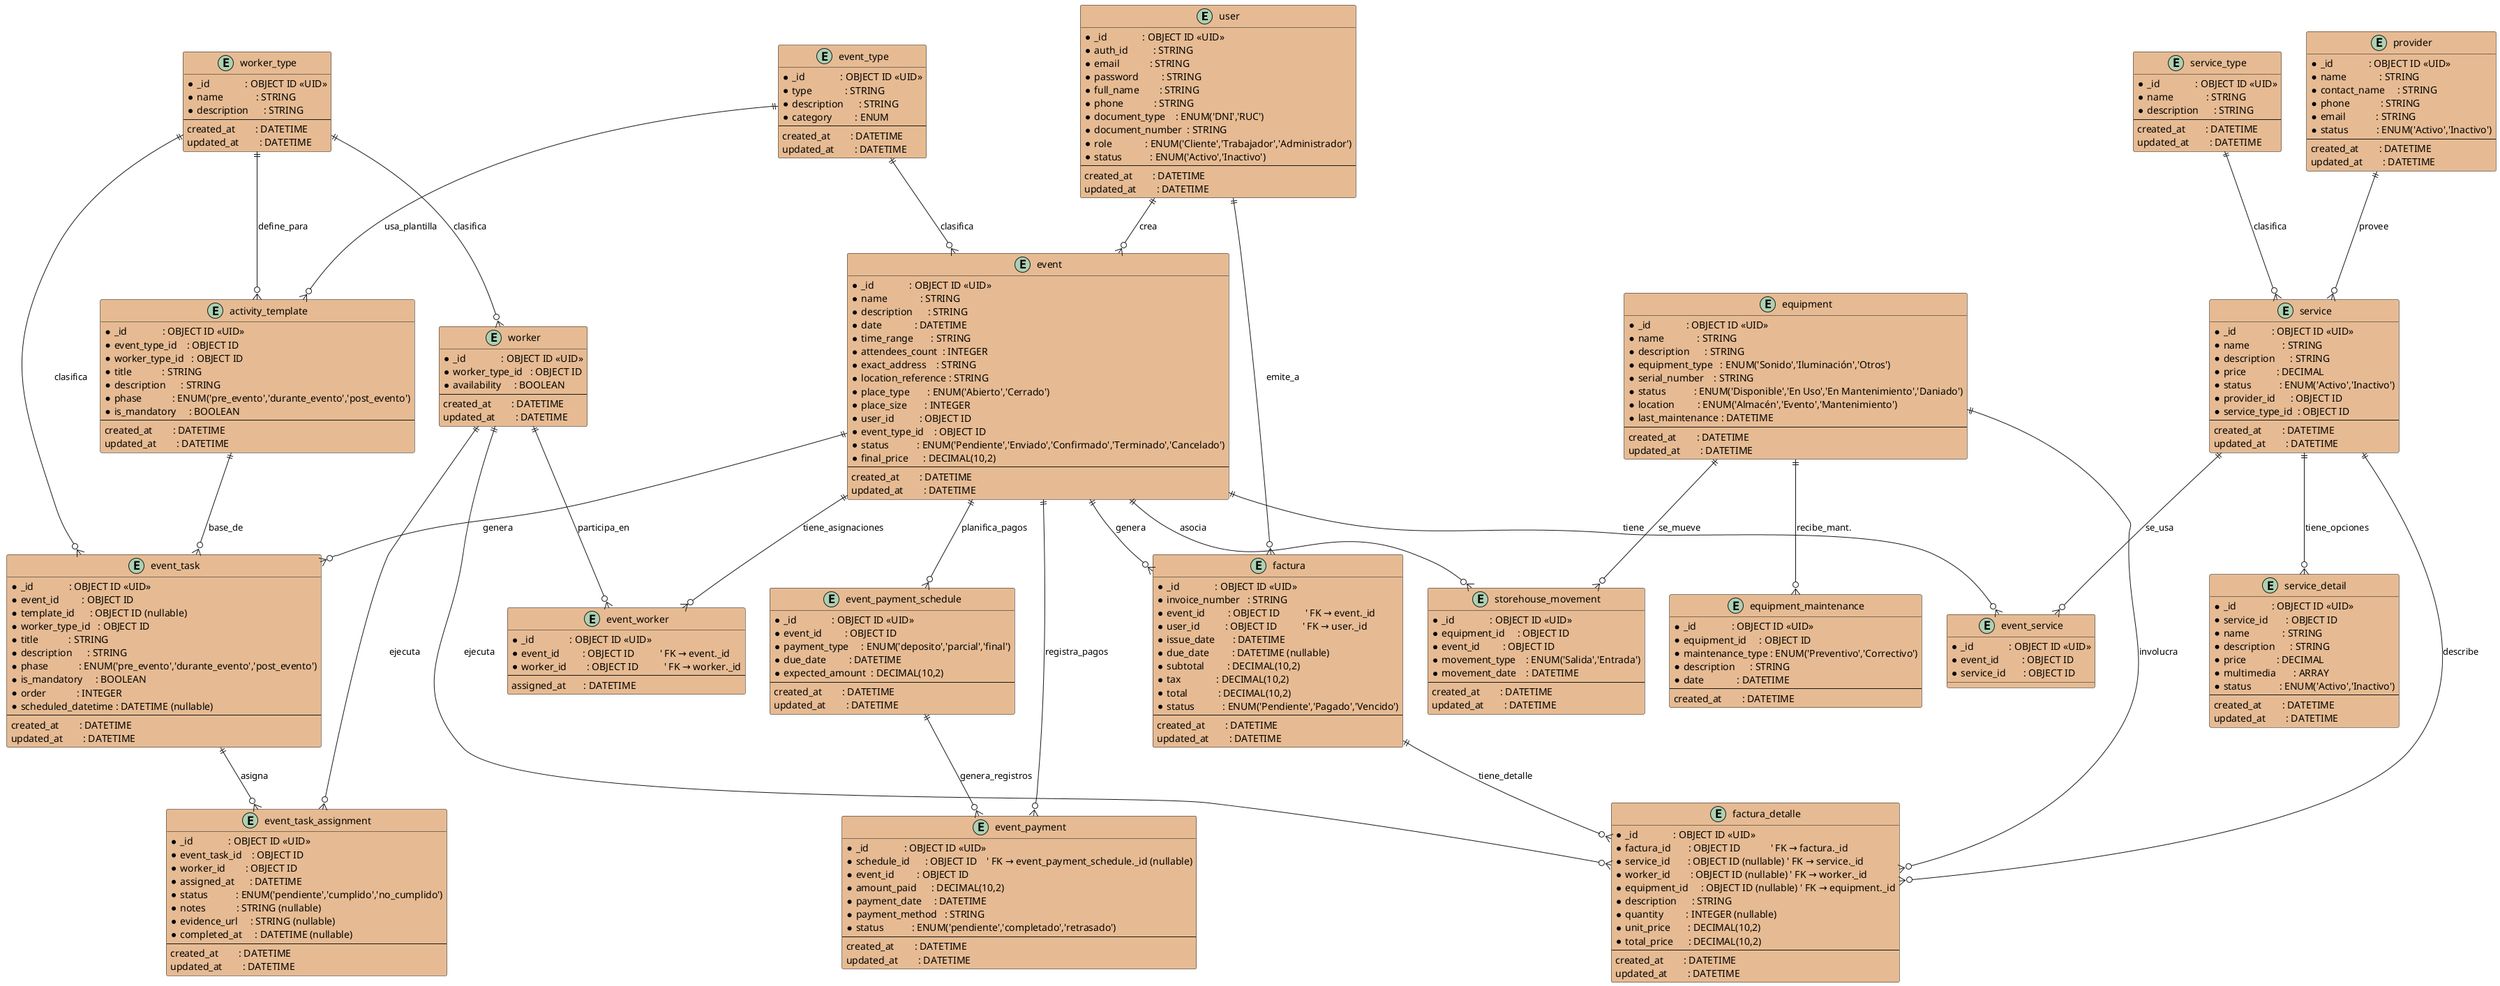 @startuml levelmusic_diagram

'-----------------------------
' Entities
'-----------------------------

entity user #E6BB93 {
  * _id              : OBJECT ID <<UID>>
  * auth_id          : STRING
  * email            : STRING
  * password         : STRING
  * full_name        : STRING
  * phone            : STRING
  * document_type    : ENUM('DNI','RUC')
  * document_number  : STRING
  * role             : ENUM('Cliente','Trabajador','Administrador')
  * status           : ENUM('Activo','Inactivo')
  --
  created_at        : DATETIME
  updated_at        : DATETIME
}

entity event_type #E6BB93 {
  * _id              : OBJECT ID <<UID>>
  * type             : STRING
  * description      : STRING
  * category         : ENUM
  --
  created_at        : DATETIME
  updated_at        : DATETIME
}

entity event #E6BB93 {
  * _id              : OBJECT ID <<UID>>
  * name             : STRING
  * description      : STRING
  * date             : DATETIME
  * time_range       : STRING
  * attendees_count  : INTEGER
  * exact_address    : STRING
  * location_reference : STRING
  * place_type       : ENUM('Abierto','Cerrado')
  * place_size       : INTEGER
  * user_id          : OBJECT ID
  * event_type_id    : OBJECT ID
  * status           : ENUM('Pendiente','Enviado','Confirmado','Terminado','Cancelado')
  * final_price      : DECIMAL(10,2)
  --
  created_at        : DATETIME
  updated_at        : DATETIME
}

entity service_type #E6BB93 {
  * _id              : OBJECT ID <<UID>>
  * name             : STRING
  * description      : STRING
  --
  created_at        : DATETIME
  updated_at        : DATETIME
}

entity provider #E6BB93 {
  * _id              : OBJECT ID <<UID>>
  * name             : STRING
  * contact_name     : STRING
  * phone            : STRING
  * email            : STRING
  * status           : ENUM('Activo','Inactivo')
  --
  created_at        : DATETIME
  updated_at        : DATETIME
}

entity service #E6BB93 {
  * _id              : OBJECT ID <<UID>>
  * name             : STRING
  * description      : STRING
  * price            : DECIMAL
  * status           : ENUM('Activo','Inactivo')
  * provider_id      : OBJECT ID
  * service_type_id  : OBJECT ID
  --
  created_at        : DATETIME
  updated_at        : DATETIME
}

entity service_detail #E6BB93 {
  * _id              : OBJECT ID <<UID>>
  * service_id       : OBJECT ID
  * name             : STRING
  * description      : STRING
  * price            : DECIMAL
  * multimedia       : ARRAY
  * status           : ENUM('Activo','Inactivo')
  --
  created_at        : DATETIME
  updated_at        : DATETIME
}

entity event_service #E6BB93 {
  * _id              : OBJECT ID <<UID>>
  * event_id         : OBJECT ID
  * service_id       : OBJECT ID
}

entity worker_type #E6BB93 {
  * _id              : OBJECT ID <<UID>>
  * name             : STRING
  * description      : STRING
  --
  created_at        : DATETIME
  updated_at        : DATETIME
}

entity worker #E6BB93 {
  * _id              : OBJECT ID <<UID>>
  * worker_type_id   : OBJECT ID
  * availability     : BOOLEAN
  --
  created_at        : DATETIME
  updated_at        : DATETIME
}

entity event_worker #E6BB93 {
  * _id              : OBJECT ID <<UID>>
  * event_id         : OBJECT ID          ' FK → event._id
  * worker_id        : OBJECT ID          ' FK → worker._id
  --
  assigned_at       : DATETIME
}

entity equipment #E6BB93 {
  * _id              : OBJECT ID <<UID>>
  * name             : STRING
  * description      : STRING
  * equipment_type   : ENUM('Sonido','Iluminación','Otros')
  * serial_number    : STRING
  * status           : ENUM('Disponible','En Uso','En Mantenimiento','Daniado')
  * location         : ENUM('Almacén','Evento','Mantenimiento')
  * last_maintenance : DATETIME
  --
  created_at        : DATETIME
  updated_at        : DATETIME
}

entity equipment_maintenance #E6BB93 {
  * _id              : OBJECT ID <<UID>>
  * equipment_id     : OBJECT ID
  * maintenance_type : ENUM('Preventivo','Correctivo')
  * description      : STRING
  * date             : DATETIME
  --
  created_at        : DATETIME
}

entity storehouse_movement #E6BB93 {
  * _id              : OBJECT ID <<UID>>
  * equipment_id     : OBJECT ID
  * event_id         : OBJECT ID
  * movement_type    : ENUM('Salida','Entrada')
  * movement_date    : DATETIME
  --
  created_at        : DATETIME
  updated_at        : DATETIME
}

entity activity_template #E6BB93 {
  * _id              : OBJECT ID <<UID>>
  * event_type_id    : OBJECT ID
  * worker_type_id   : OBJECT ID
  * title            : STRING
  * description      : STRING
  * phase            : ENUM('pre_evento','durante_evento','post_evento')
  * is_mandatory     : BOOLEAN
  --
  created_at        : DATETIME
  updated_at        : DATETIME
}

entity event_task #E6BB93 {
  * _id              : OBJECT ID <<UID>>
  * event_id         : OBJECT ID
  * template_id      : OBJECT ID (nullable)
  * worker_type_id   : OBJECT ID
  * title            : STRING
  * description      : STRING
  * phase            : ENUM('pre_evento','durante_evento','post_evento')
  * is_mandatory     : BOOLEAN
  * order            : INTEGER
  * scheduled_datetime : DATETIME (nullable)
  --
  created_at        : DATETIME
  updated_at        : DATETIME
}

entity event_task_assignment #E6BB93 {
  * _id              : OBJECT ID <<UID>>
  * event_task_id    : OBJECT ID
  * worker_id        : OBJECT ID
  * assigned_at      : DATETIME
  * status           : ENUM('pendiente','cumplido','no_cumplido')
  * notes            : STRING (nullable)
  * evidence_url     : STRING (nullable)
  * completed_at     : DATETIME (nullable)
  --
  created_at        : DATETIME
  updated_at        : DATETIME
}

entity event_payment_schedule #E6BB93 {
  * _id              : OBJECT ID <<UID>>
  * event_id         : OBJECT ID
  * payment_type     : ENUM('deposito','parcial','final')
  * due_date         : DATETIME
  * expected_amount  : DECIMAL(10,2)
  --
  created_at        : DATETIME
  updated_at        : DATETIME
}

entity event_payment #E6BB93 {
  * _id              : OBJECT ID <<UID>>
  * schedule_id      : OBJECT ID    ' FK → event_payment_schedule._id (nullable)
  * event_id         : OBJECT ID
  * amount_paid      : DECIMAL(10,2)
  * payment_date     : DATETIME
  * payment_method   : STRING
  * status           : ENUM('pendiente','completado','retrasado')
  --
  created_at        : DATETIME
  updated_at        : DATETIME
}

entity factura #E6BB93 {
  * _id              : OBJECT ID <<UID>>
  * invoice_number   : STRING
  * event_id         : OBJECT ID          ' FK → event._id
  * user_id          : OBJECT ID          ' FK → user._id
  * issue_date       : DATETIME
  * due_date         : DATETIME (nullable)
  * subtotal         : DECIMAL(10,2)
  * tax              : DECIMAL(10,2)
  * total            : DECIMAL(10,2)
  * status           : ENUM('Pendiente','Pagado','Vencido')
  --
  created_at        : DATETIME
  updated_at        : DATETIME
}

entity factura_detalle #E6BB93 {
  * _id              : OBJECT ID <<UID>>
  * factura_id       : OBJECT ID            ' FK → factura._id
  * service_id       : OBJECT ID (nullable) ' FK → service._id
  * worker_id        : OBJECT ID (nullable) ' FK → worker._id
  * equipment_id     : OBJECT ID (nullable) ' FK → equipment._id
  * description      : STRING
  * quantity         : INTEGER (nullable)
  * unit_price       : DECIMAL(10,2)
  * total_price      : DECIMAL(10,2)
  --
  created_at        : DATETIME
  updated_at        : DATETIME
}

'-----------------------------
' Relationships
'-----------------------------
user                      ||--o{ event                        : crea
event_type                ||--o{ event                        : clasifica
event                     ||--o{ event_service                : tiene
service                   ||--o{ event_service                : se_usa
service_type              ||--o{ service                      : clasifica
provider                  ||--o{ service                      : provee
service                   ||--o{ service_detail               : tiene_opciones

worker_type               ||--o{ worker                       : clasifica
event                     ||--o{ storehouse_movement          : asocia
equipment                 ||--o{ storehouse_movement          : se_mueve
equipment                 ||--o{ equipment_maintenance        : recibe_mant.

event_type                ||--o{ activity_template            : usa_plantilla
worker_type               ||--o{ activity_template            : define_para

event                     ||--o{ event_task                   : genera
activity_template         ||--o{ event_task                   : base_de
worker_type               ||--o{ event_task                   : clasifica

event_task                ||--o{ event_task_assignment        : asigna
worker                    ||--o{ event_task_assignment        : ejecuta

event                     ||--o{ event_worker                 : tiene_asignaciones
worker                    ||--o{ event_worker                 : participa_en

event                     ||--o{ event_payment_schedule       : planifica_pagos
event                     ||--o{ event_payment                : registra_pagos
event_payment_schedule    ||--o{ event_payment                : genera_registros

event                     ||--o{ factura                      : genera
user                      ||--o{ factura                      : emite_a
factura                   ||--o{ factura_detalle              : tiene_detalle
service                   ||--o{ factura_detalle              : describe
worker                    ||--o{ factura_detalle              : ejecuta
equipment                 ||--o{ factura_detalle              : involucra

@enduml
